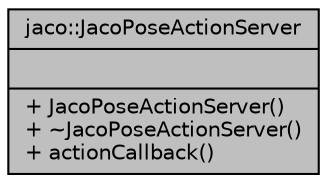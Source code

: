 digraph "jaco::JacoPoseActionServer"
{
  edge [fontname="Helvetica",fontsize="10",labelfontname="Helvetica",labelfontsize="10"];
  node [fontname="Helvetica",fontsize="10",shape=record];
  Node1 [label="{jaco::JacoPoseActionServer\n||+ JacoPoseActionServer()\l+ ~JacoPoseActionServer()\l+ actionCallback()\l}",height=0.2,width=0.4,color="black", fillcolor="grey75", style="filled", fontcolor="black"];
}

